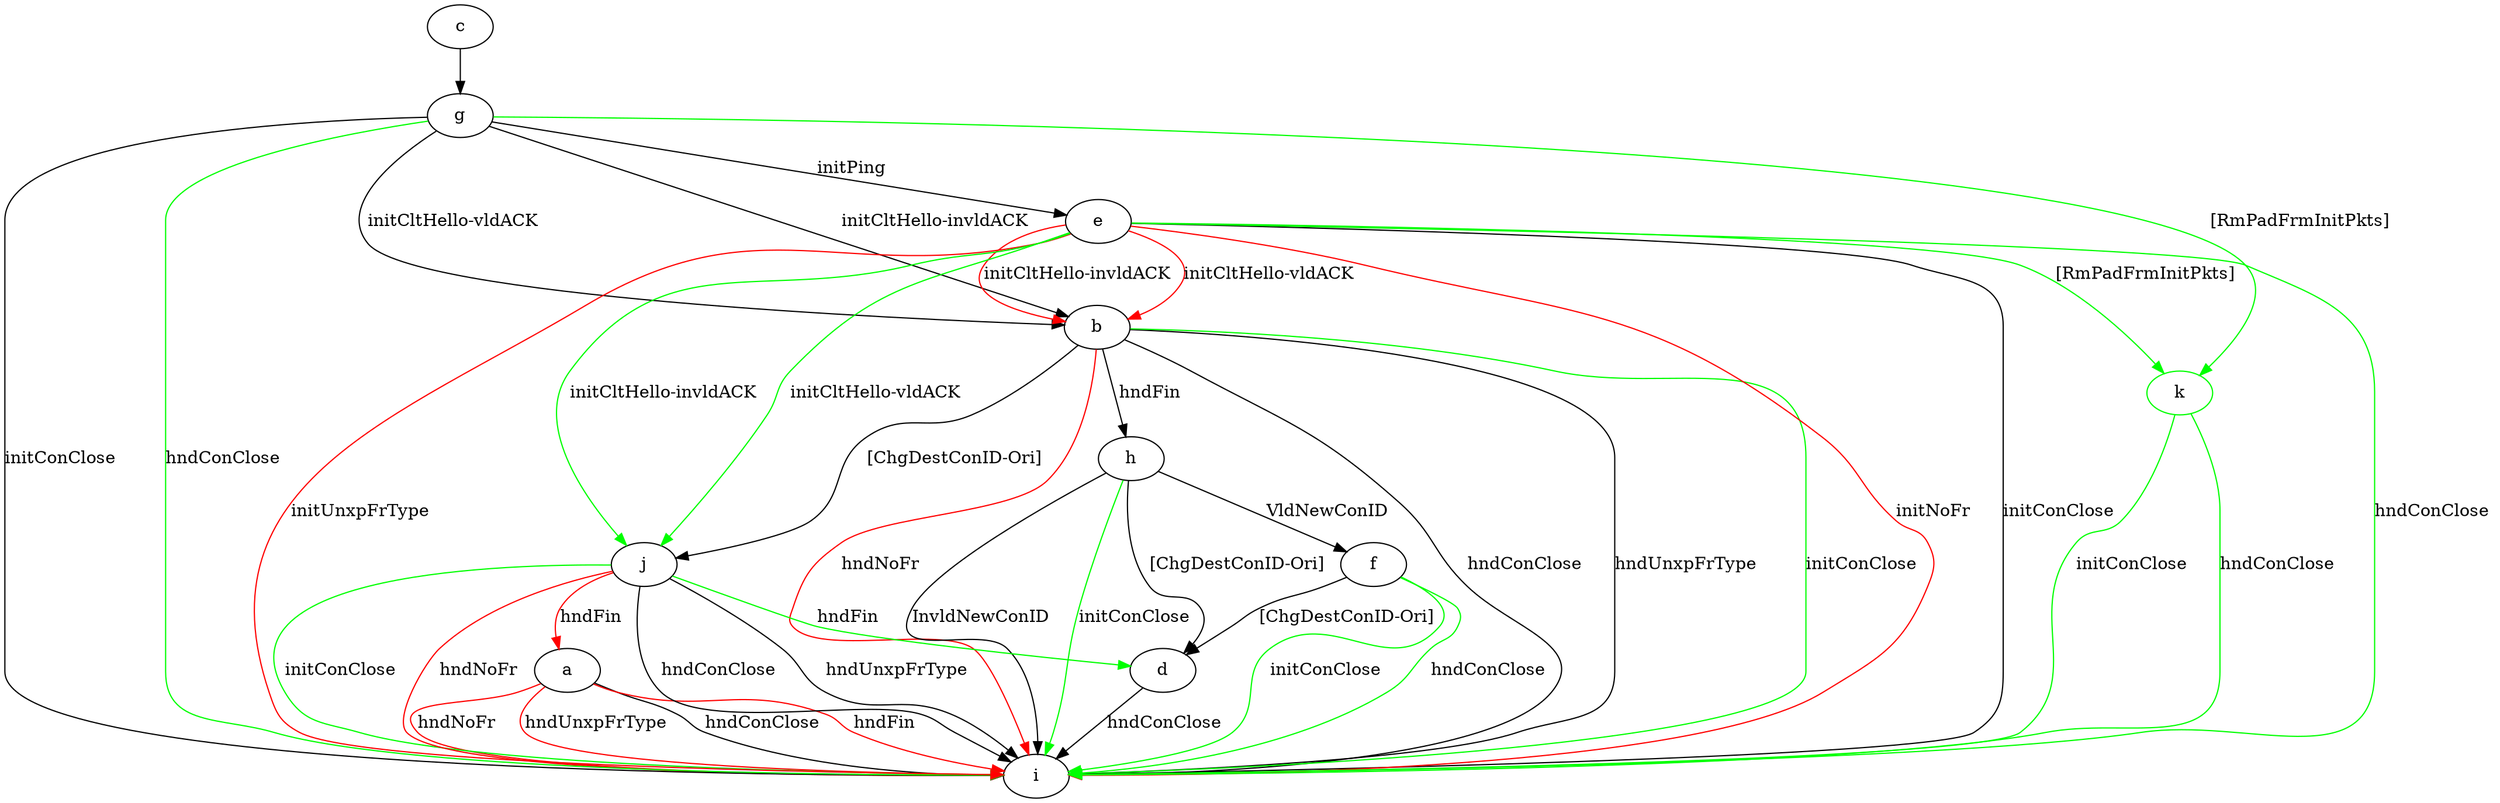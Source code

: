 digraph "" {
	a -> i	[key=0,
		label="hndConClose "];
	a -> i	[key=1,
		color=red,
		label="hndFin "];
	a -> i	[key=2,
		color=red,
		label="hndNoFr "];
	a -> i	[key=3,
		color=red,
		label="hndUnxpFrType "];
	b -> h	[key=0,
		label="hndFin "];
	b -> i	[key=0,
		label="hndConClose "];
	b -> i	[key=1,
		label="hndUnxpFrType "];
	b -> i	[key=2,
		color=green,
		label="initConClose "];
	b -> i	[key=3,
		color=red,
		label="hndNoFr "];
	b -> j	[key=0,
		label="[ChgDestConID-Ori] "];
	c -> g	[key=0];
	d -> i	[key=0,
		label="hndConClose "];
	e -> b	[key=0,
		color=red,
		label="initCltHello-vldACK "];
	e -> b	[key=1,
		color=red,
		label="initCltHello-invldACK "];
	e -> i	[key=0,
		label="initConClose "];
	e -> i	[key=1,
		color=green,
		label="hndConClose "];
	e -> i	[key=2,
		color=red,
		label="initNoFr "];
	e -> i	[key=3,
		color=red,
		label="initUnxpFrType "];
	e -> j	[key=0,
		color=green,
		label="initCltHello-vldACK "];
	e -> j	[key=1,
		color=green,
		label="initCltHello-invldACK "];
	k	[color=green];
	e -> k	[key=0,
		color=green,
		label="[RmPadFrmInitPkts] "];
	f -> d	[key=0,
		label="[ChgDestConID-Ori] "];
	f -> i	[key=0,
		color=green,
		label="initConClose "];
	f -> i	[key=1,
		color=green,
		label="hndConClose "];
	g -> b	[key=0,
		label="initCltHello-vldACK "];
	g -> b	[key=1,
		label="initCltHello-invldACK "];
	g -> e	[key=0,
		label="initPing "];
	g -> i	[key=0,
		label="initConClose "];
	g -> i	[key=1,
		color=green,
		label="hndConClose "];
	g -> k	[key=0,
		color=green,
		label="[RmPadFrmInitPkts] "];
	h -> d	[key=0,
		label="[ChgDestConID-Ori] "];
	h -> f	[key=0,
		label="VldNewConID "];
	h -> i	[key=0,
		label="InvldNewConID "];
	h -> i	[key=1,
		color=green,
		label="initConClose "];
	j -> a	[key=0,
		color=red,
		label="hndFin "];
	j -> d	[key=0,
		color=green,
		label="hndFin "];
	j -> i	[key=0,
		label="hndConClose "];
	j -> i	[key=1,
		label="hndUnxpFrType "];
	j -> i	[key=2,
		color=green,
		label="initConClose "];
	j -> i	[key=3,
		color=red,
		label="hndNoFr "];
	k -> i	[key=0,
		color=green,
		label="initConClose "];
	k -> i	[key=1,
		color=green,
		label="hndConClose "];
}
